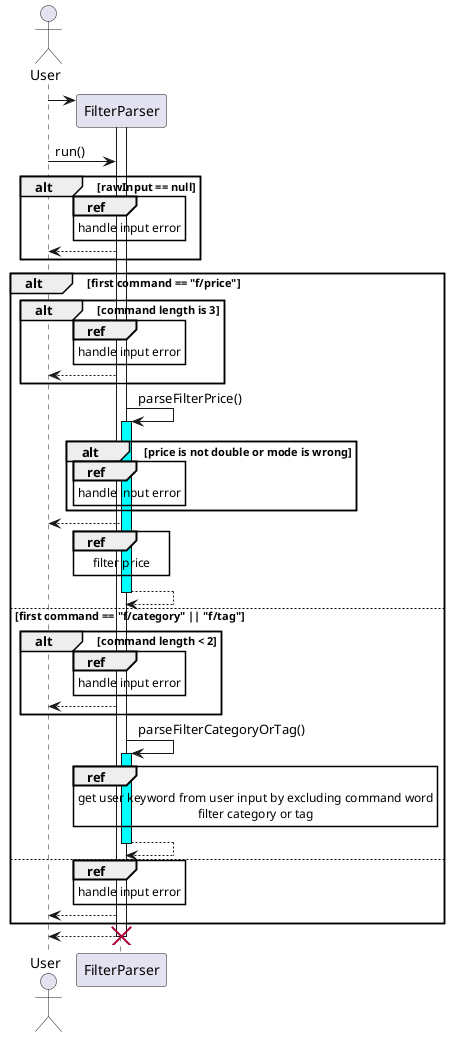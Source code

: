 @startuml
'https://plantuml.com/sequence-diagram

actor User
participant FilterParser
User -> FilterParser **
activate FilterParser
User -> FilterParser: run()
alt rawInput == null
    ref over FilterParser
        handle input error
    end ref
    FilterParser --> User
end
alt first command == "f/price"
    alt command length is 3
        ref over FilterParser
            handle input error
        end ref
        FilterParser --> User
    end
    FilterParser -> FilterParser: parseFilterPrice()
    activate FilterParser #cyan
    alt price is not double or mode is wrong
        ref over FilterParser
            handle input error
        end ref
    end
    FilterParser --> User
    ref over FilterParser
        filter price
    end ref
    return
else first command == "f/category" || "f/tag"
    alt command length < 2
        ref over FilterParser
            handle input error
        end ref
        FilterParser --> User
    end
    FilterParser -> FilterParser: parseFilterCategoryOrTag()
    activate FilterParser #cyan
    ref over FilterParser
        get user keyword from user input by excluding command word
        filter category or tag
    end ref
    return
else
    ref over FilterParser
        handle input error
    end ref
    FilterParser --> User
end
return
destroy FilterParser
@enduml